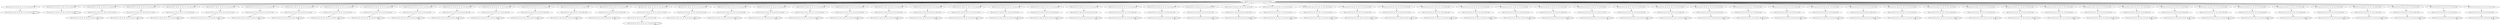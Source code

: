 digraph tree {
    "[14, 8, 12, 15, 11, 5, 0, 0, 0, 0, 0, 0, 9, 0, 0, 0, 0]";
    "[0, 0, 0, 0, 0, 0, -14, -8, -12, -15, -11, -5, 0, -9, 0, 0, 0]";
    "[0, 0, 0, 0, 0, 0, -14, -8, -12, -15, -11, -5, 0, 0, -9, 0, 0]";
    "[0, 0, 0, 0, 0, 0, -14, -8, -12, -15, -11, -5, 0, 0, -9, 0, 0]";
    "[0, 0, 0, 0, 0, 0, -14, -8, -12, -15, -11, 5, 0, -9, 0, 0, 0]";
    "[0, 0, 0, 0, 0, 0, -14, -8, -12, -15, -11, 0, 0, 0, -4, 0, 0]";
    "[0, 0, 0, 0, 0, 0, -14, -8, -12, -15, -11, 0, 0, 0, -4, 0, 0]";
    "[0, 0, 0, 0, 0, 0, -14, -8, -12, -15, 11, -5, 0, -9, 0, 0, 0]";
    "[0, 0, 0, 0, 0, 0, -14, -8, -12, -15, 0, -5, 0, 0, 2, 0, 0]";
    "[0, 0, 0, 0, 0, 0, -14, -8, -12, -15, 0, -5, 0, 0, 0, -2, 0]";
    "[0, 0, 0, 0, 0, 0, -14, -8, -12, -15, 0, -5, 0, 0, 0, -2, 0]";
    "[0, 0, 0, 0, 0, 0, -14, -8, -12, -15, 11, 5, 0, -9, 0, 0, 0]";
    "[0, 0, 0, 0, 0, 0, -14, -8, -12, -15, 0, 0, 0, 0, 7, 0, 0]";
    "[0, 0, 0, 0, 0, 0, -14, -8, -12, -15, 0, 0, 0, 0, 0, -7, 0]";
    "[0, 0, 0, 0, 0, 0, -14, -8, -12, -15, 0, 0, 0, 0, 0, -7, 0]";
    "[0, 0, 0, 0, 0, 0, -14, -8, -12, 15, -11, -5, 0, -9, 0, 0, 0]";
    "[0, 0, 0, 0, 0, 0, -14, -8, -12, 0, -11, -5, 0, 0, 6, 0, 0]";
    "[0, 0, 0, 0, 0, 0, -14, -8, -12, 0, -11, -5, 0, 0, 0, -6, 0]";
    "[0, 0, 0, 0, 0, 0, -14, -8, -12, 0, -11, -5, 0, 0, 0, -6, 0]";
    "[0, 0, 0, 0, 0, 0, -14, -8, -12, 15, -11, 5, 0, -9, 0, 0, 0]";
    "[0, 0, 0, 0, 0, 0, -14, -8, -12, 0, -11, 0, 0, 0, 11, 0, 0]";
    "[0, 0, 0, 0, 0, 0, -14, -8, -12, 0, -11, 0, 0, 0, 0, -11, 0]";
    "[0, 0, 0, 0, 0, 0, -14, -8, -12, 0, -11, 0, 0, 0, 0, -11, 0]";
    "[0, 0, 0, 0, 0, 0, -14, -8, -12, 15, 11, -5, 0, -9, 0, 0, 0]";
    "[0, 0, 0, 0, 0, 0, -14, -8, -12, 0, 0, -5, 0, 0, 17, 0, 0]";
    "[0, 0, 0, 0, 0, 0, -14, -8, -12, 0, 0, -5, 0, 0, 0, -17, 0]";
    "[0, 0, 0, 0, 0, 0, -14, -8, -12, 0, 0, -5, 0, 0, 0, -17, 0]";
    "[0, 0, 0, 0, 0, 0, -14, -8, -12, 15, 11, 5, 0, -9, 0, 0, 0]";
    "[0, 0, 0, 0, 0, 0, -14, -8, -12, 0, 0, 0, 0, 0, 22, 0, 0]";
    "[0, 0, 0, 0, 0, 0, -14, -8, -12, 0, 0, 0, 0, 0, 0, -22, 0]";
    "[0, 0, 0, 0, 0, 0, -14, -8, -12, 0, 0, 0, 0, 0, 0, -22, 0]";
    "[0, 0, 0, 0, 0, 0, -14, -8, 12, -15, -11, -5, 0, -9, 0, 0, 0]";
    "[0, 0, 0, 0, 0, 0, -14, -8, 0, -15, -11, -5, 0, 0, 3, 0, 0]";
    "[0, 0, 0, 0, 0, 0, -14, -8, 0, -15, -11, -5, 0, 0, 0, -3, 0]";
    "[0, 0, 0, 0, 0, 0, -14, -8, 0, -15, -11, -5, 0, 0, 0, -3, 0]";
    "[0, 0, 0, 0, 0, 0, -14, -8, 12, -15, -11, 5, 0, -9, 0, 0, 0]";
    "[0, 0, 0, 0, 0, 0, -14, -8, 0, -15, -11, 0, 0, 0, 8, 0, 0]";
    "[0, 0, 0, 0, 0, 0, -14, -8, 0, -15, -11, 0, 0, 0, 0, -8, 0]";
    "[0, 0, 0, 0, 0, 0, -14, -8, 0, -15, -11, 0, 0, 0, 0, -8, 0]";
    "[0, 0, 0, 0, 0, 0, -14, -8, 12, -15, 11, -5, 0, -9, 0, 0, 0]";
    "[0, 0, 0, 0, 0, 0, -14, -8, 0, -15, 0, -5, 0, 0, 14, 0, 0]";
    "[0, 0, 0, 0, 0, 0, -14, -8, 0, -15, 0, -5, 0, 0, 0, -14, 0]";
    "[0, 0, 0, 0, 0, 0, -14, -8, 0, -15, 0, -5, 0, 0, 0, -14, 0]";
    "[0, 0, 0, 0, 0, 0, -14, -8, 12, -15, 11, 5, 0, -9, 0, 0, 0]";
    "[0, 0, 0, 0, 0, 0, -14, -8, 0, -15, 0, 0, 0, 0, 19, 0, 0]";
    "[0, 0, 0, 0, 0, 0, -14, -8, 0, -15, 0, 0, 0, 0, 0, -19, 0]";
    "[0, 0, 0, 0, 0, 0, -14, -8, 0, -15, 0, 0, 0, 0, 0, -19, 0]";
    "[0, 0, 0, 0, 0, 0, -14, -8, 12, 15, -11, -5, 0, -9, 0, 0, 0]";
    "[0, 0, 0, 0, 0, 0, -14, -8, 0, 0, -11, -5, 0, 0, 18, 0, 0]";
    "[0, 0, 0, 0, 0, 0, -14, -8, 0, 0, -11, -5, 0, 0, 0, -18, 0]";
    "[0, 0, 0, 0, 0, 0, -14, -8, 0, 0, -11, -5, 0, 0, 0, -18, 0]";
    "[0, 0, 0, 0, 0, 0, -14, -8, 12, 15, -11, 5, 0, -9, 0, 0, 0]";
    "[0, 0, 0, 0, 0, 0, -14, -8, 0, 0, -11, 0, 0, 0, 23, 0, 0]";
    "[0, 0, 0, 0, 0, 0, -14, -8, 0, 0, -11, 0, 0, 0, 0, -23, 0]";
    "[0, 0, 0, 0, 0, 0, -14, -8, 0, 0, -11, 0, 0, 0, 0, -23, 0]";
    "[0, 0, 0, 0, 0, 0, -14, -8, 12, 15, 11, -5, 0, -9, 0, 0, 0]";
    "[0, 0, 0, 0, 0, 0, -14, -8, 0, 0, 0, -5, 0, 0, 29, 0, 0]";
    "[0, 0, 0, 0, 0, 0, -14, -8, 0, 0, 0, -5, 0, 0, 0, -29, 0]";
    "[0, 0, 0, 0, 0, 0, -14, -8, 0, 0, 0, -5, 0, 0, 0, -29, 0]";
    "[0, 0, 0, 0, 0, 0, -14, -8, 12, 15, 11, 5, 0, -9, 0, 0, 0]";
    "[0, 0, 0, 0, 0, 0, -14, -8, 0, 0, 0, 0, 0, 0, 34, 0, 0]";
    "[0, 0, 0, 0, 0, 0, -14, -8, 0, 0, 0, 0, 0, 0, 0, -34, 0]";
    "[0, 0, 0, 0, 0, 0, -14, -8, 0, 0, 0, 0, 0, 0, 0, -34, 0]";
    "[0, 0, 0, 0, 0, 0, -14, 8, -12, -15, -11, -5, 0, -9, 0, 0, 0]";
    "[0, 0, 0, 0, 0, 0, -14, 0, -12, -15, -11, -5, 0, 0, -1, 0, 0]";
    "[0, 0, 0, 0, 0, 0, -14, 0, -12, -15, -11, -5, 0, 0, 0, 1, 0]";
    "[0, 0, 0, 0, 0, 0, -14, 0, -12, -15, -11, -5, 0, 0, 0, 0, 1]";
    "[0, 0, 0, 0, 0, 0, -14, 0, -12, -15, -11, -5, 0, 0, 0, 0, 1]";
    "[0, 0, 0, 0, 0, 0, -14, 8, -12, -15, -11, 5, 0, -9, 0, 0, 0]";
    "[0, 0, 0, 0, 0, 0, -14, 0, -12, -15, -11, 0, 0, 0, 4, 0, 0]";
    "[0, 0, 0, 0, 0, 0, -14, 0, -12, -15, -11, 0, 0, 0, 0, -4, 0]";
    "[0, 0, 0, 0, 0, 0, -14, 0, -12, -15, -11, 0, 0, 0, 0, -4, 0]";
    "[0, 0, 0, 0, 0, 0, -14, 8, -12, -15, 11, -5, 0, -9, 0, 0, 0]";
    "[0, 0, 0, 0, 0, 0, -14, 0, -12, -15, 0, -5, 0, 0, 10, 0, 0]";
    "[0, 0, 0, 0, 0, 0, -14, 0, -12, -15, 0, -5, 0, 0, 0, -10, 0]";
    "[0, 0, 0, 0, 0, 0, -14, 0, -12, -15, 0, -5, 0, 0, 0, -10, 0]";
    "[0, 0, 0, 0, 0, 0, -14, 8, -12, -15, 11, 5, 0, -9, 0, 0, 0]";
    "[0, 0, 0, 0, 0, 0, -14, 0, -12, -15, 0, 0, 0, 0, 15, 0, 0]";
    "[0, 0, 0, 0, 0, 0, -14, 0, -12, -15, 0, 0, 0, 0, 0, -15, 0]";
    "[0, 0, 0, 0, 0, 0, -14, 0, -12, -15, 0, 0, 0, 0, 0, -15, 0]";
    "[0, 0, 0, 0, 0, 0, -14, 8, -12, 15, -11, -5, 0, -9, 0, 0, 0]";
    "[0, 0, 0, 0, 0, 0, -14, 0, -12, 0, -11, -5, 0, 0, 14, 0, 0]";
    "[0, 0, 0, 0, 0, 0, -14, 0, -12, 0, -11, -5, 0, 0, 0, -14, 0]";
    "[0, 0, 0, 0, 0, 0, -14, 0, -12, 0, -11, -5, 0, 0, 0, -14, 0]";
    "[0, 0, 0, 0, 0, 0, -14, 8, -12, 15, -11, 5, 0, -9, 0, 0, 0]";
    "[0, 0, 0, 0, 0, 0, -14, 0, -12, 0, -11, 0, 0, 0, 19, 0, 0]";
    "[0, 0, 0, 0, 0, 0, -14, 0, -12, 0, -11, 0, 0, 0, 0, -19, 0]";
    "[0, 0, 0, 0, 0, 0, -14, 0, -12, 0, -11, 0, 0, 0, 0, -19, 0]";
    "[0, 0, 0, 0, 0, 0, -14, 8, -12, 15, 11, -5, 0, -9, 0, 0, 0]";
    "[0, 0, 0, 0, 0, 0, -14, 0, -12, 0, 0, -5, 0, 0, 25, 0, 0]";
    "[0, 0, 0, 0, 0, 0, -14, 0, -12, 0, 0, -5, 0, 0, 0, -25, 0]";
    "[0, 0, 0, 0, 0, 0, -14, 0, -12, 0, 0, -5, 0, 0, 0, -25, 0]";
    "[0, 0, 0, 0, 0, 0, -14, 8, -12, 15, 11, 5, 0, -9, 0, 0, 0]";
    "[0, 0, 0, 0, 0, 0, -14, 0, -12, 0, 0, 0, 0, 0, 30, 0, 0]";
    "[0, 0, 0, 0, 0, 0, -14, 0, -12, 0, 0, 0, 0, 0, 0, -30, 0]";
    "[0, 0, 0, 0, 0, 0, -14, 0, -12, 0, 0, 0, 0, 0, 0, -30, 0]";
    "[0, 0, 0, 0, 0, 0, -14, 8, 12, -15, -11, -5, 0, -9, 0, 0, 0]";
    "[0, 0, 0, 0, 0, 0, -14, 0, 0, -15, -11, -5, 0, 0, 11, 0, 0]";
    "[0, 0, 0, 0, 0, 0, -14, 0, 0, -15, -11, -5, 0, 0, 0, -11, 0]";
    "[0, 0, 0, 0, 0, 0, -14, 0, 0, -15, -11, -5, 0, 0, 0, -11, 0]";
    "[0, 0, 0, 0, 0, 0, -14, 8, 12, -15, -11, 5, 0, -9, 0, 0, 0]";
    "[0, 0, 0, 0, 0, 0, -14, 0, 0, -15, -11, 0, 0, 0, 16, 0, 0]";
    "[0, 0, 0, 0, 0, 0, -14, 0, 0, -15, -11, 0, 0, 0, 0, -16, 0]";
    "[0, 0, 0, 0, 0, 0, -14, 0, 0, -15, -11, 0, 0, 0, 0, -16, 0]";
    "[0, 0, 0, 0, 0, 0, -14, 8, 12, -15, 11, -5, 0, -9, 0, 0, 0]";
    "[0, 0, 0, 0, 0, 0, -14, 0, 0, -15, 0, -5, 0, 0, 22, 0, 0]";
    "[0, 0, 0, 0, 0, 0, -14, 0, 0, -15, 0, -5, 0, 0, 0, -22, 0]";
    "[0, 0, 0, 0, 0, 0, -14, 0, 0, -15, 0, -5, 0, 0, 0, -22, 0]";
    "[0, 0, 0, 0, 0, 0, -14, 8, 12, -15, 11, 5, 0, -9, 0, 0, 0]";
    "[0, 0, 0, 0, 0, 0, -14, 0, 0, -15, 0, 0, 0, 0, 27, 0, 0]";
    "[0, 0, 0, 0, 0, 0, -14, 0, 0, -15, 0, 0, 0, 0, 0, -27, 0]";
    "[0, 0, 0, 0, 0, 0, -14, 0, 0, -15, 0, 0, 0, 0, 0, -27, 0]";
    "[0, 0, 0, 0, 0, 0, -14, 8, 12, 15, -11, -5, 0, -9, 0, 0, 0]";
    "[0, 0, 0, 0, 0, 0, -14, 0, 0, 0, -11, -5, 0, 0, 26, 0, 0]";
    "[0, 0, 0, 0, 0, 0, -14, 0, 0, 0, -11, -5, 0, 0, 0, -26, 0]";
    "[0, 0, 0, 0, 0, 0, -14, 0, 0, 0, -11, -5, 0, 0, 0, -26, 0]";
    "[0, 0, 0, 0, 0, 0, -14, 8, 12, 15, -11, 5, 0, -9, 0, 0, 0]";
    "[0, 0, 0, 0, 0, 0, -14, 0, 0, 0, -11, 0, 0, 0, 31, 0, 0]";
    "[0, 0, 0, 0, 0, 0, -14, 0, 0, 0, -11, 0, 0, 0, 0, -31, 0]";
    "[0, 0, 0, 0, 0, 0, -14, 0, 0, 0, -11, 0, 0, 0, 0, -31, 0]";
    "[0, 0, 0, 0, 0, 0, -14, 8, 12, 15, 11, -5, 0, -9, 0, 0, 0]";
    "[0, 0, 0, 0, 0, 0, -14, 0, 0, 0, 0, -5, 0, 0, 37, 0, 0]";
    "[0, 0, 0, 0, 0, 0, -14, 0, 0, 0, 0, -5, 0, 0, 0, -37, 0]";
    "[0, 0, 0, 0, 0, 0, -14, 0, 0, 0, 0, -5, 0, 0, 0, -37, 0]";
    "[0, 0, 0, 0, 0, 0, -14, 8, 12, 15, 11, 5, 0, -9, 0, 0, 0]";
    "[0, 0, 0, 0, 0, 0, -14, 0, 0, 0, 0, 0, 0, 0, 42, 0, 0]";
    "[0, 0, 0, 0, 0, 0, -14, 0, 0, 0, 0, 0, 0, 0, 0, -42, 0]";
    "[0, 0, 0, 0, 0, 0, -14, 0, 0, 0, 0, 0, 0, 0, 0, -42, 0]";
    "[0, 0, 0, 0, 0, 0, 14, -8, -12, -15, -11, -5, 0, -9, 0, 0, 0]";
    "[0, 0, 0, 0, 0, 0, 0, -8, -12, -15, -11, -5, 0, 0, 5, 0, 0]";
    "[0, 0, 0, 0, 0, 0, 0, -8, -12, -15, -11, -5, 0, 0, 0, -5, 0]";
    "[0, 0, 0, 0, 0, 0, 0, -8, -12, -15, -11, -5, 0, 0, 0, -5, 0]";
    "[0, 0, 0, 0, 0, 0, 14, -8, -12, -15, -11, 5, 0, -9, 0, 0, 0]";
    "[0, 0, 0, 0, 0, 0, 0, -8, -12, -15, -11, 0, 0, 0, 10, 0, 0]";
    "[0, 0, 0, 0, 0, 0, 0, -8, -12, -15, -11, 0, 0, 0, 0, -10, 0]";
    "[0, 0, 0, 0, 0, 0, 0, -8, -12, -15, -11, 0, 0, 0, 0, -10, 0]";
    "[0, 0, 0, 0, 0, 0, 14, -8, -12, -15, 11, -5, 0, -9, 0, 0, 0]";
    "[0, 0, 0, 0, 0, 0, 0, -8, -12, -15, 0, -5, 0, 0, 16, 0, 0]";
    "[0, 0, 0, 0, 0, 0, 0, -8, -12, -15, 0, -5, 0, 0, 0, -16, 0]";
    "[0, 0, 0, 0, 0, 0, 0, -8, -12, -15, 0, -5, 0, 0, 0, -16, 0]";
    "[0, 0, 0, 0, 0, 0, 14, -8, -12, -15, 11, 5, 0, -9, 0, 0, 0]";
    "[0, 0, 0, 0, 0, 0, 0, -8, -12, -15, 0, 0, 0, 0, 21, 0, 0]";
    "[0, 0, 0, 0, 0, 0, 0, -8, -12, -15, 0, 0, 0, 0, 0, -21, 0]";
    "[0, 0, 0, 0, 0, 0, 0, -8, -12, -15, 0, 0, 0, 0, 0, -21, 0]";
    "[0, 0, 0, 0, 0, 0, 14, -8, -12, 15, -11, -5, 0, -9, 0, 0, 0]";
    "[0, 0, 0, 0, 0, 0, 0, -8, -12, 0, -11, -5, 0, 0, 20, 0, 0]";
    "[0, 0, 0, 0, 0, 0, 0, -8, -12, 0, -11, -5, 0, 0, 0, -20, 0]";
    "[0, 0, 0, 0, 0, 0, 0, -8, -12, 0, -11, -5, 0, 0, 0, -20, 0]";
    "[0, 0, 0, 0, 0, 0, 14, -8, -12, 15, -11, 5, 0, -9, 0, 0, 0]";
    "[0, 0, 0, 0, 0, 0, 0, -8, -12, 0, -11, 0, 0, 0, 25, 0, 0]";
    "[0, 0, 0, 0, 0, 0, 0, -8, -12, 0, -11, 0, 0, 0, 0, -25, 0]";
    "[0, 0, 0, 0, 0, 0, 0, -8, -12, 0, -11, 0, 0, 0, 0, -25, 0]";
    "[0, 0, 0, 0, 0, 0, 14, -8, -12, 15, 11, -5, 0, -9, 0, 0, 0]";
    "[0, 0, 0, 0, 0, 0, 0, -8, -12, 0, 0, -5, 0, 0, 31, 0, 0]";
    "[0, 0, 0, 0, 0, 0, 0, -8, -12, 0, 0, -5, 0, 0, 0, -31, 0]";
    "[0, 0, 0, 0, 0, 0, 0, -8, -12, 0, 0, -5, 0, 0, 0, -31, 0]";
    "[0, 0, 0, 0, 0, 0, 14, -8, -12, 15, 11, 5, 0, -9, 0, 0, 0]";
    "[0, 0, 0, 0, 0, 0, 0, -8, -12, 0, 0, 0, 0, 0, 36, 0, 0]";
    "[0, 0, 0, 0, 0, 0, 0, -8, -12, 0, 0, 0, 0, 0, 0, -36, 0]";
    "[0, 0, 0, 0, 0, 0, 0, -8, -12, 0, 0, 0, 0, 0, 0, -36, 0]";
    "[0, 0, 0, 0, 0, 0, 14, -8, 12, -15, -11, -5, 0, -9, 0, 0, 0]";
    "[0, 0, 0, 0, 0, 0, 0, -8, 0, -15, -11, -5, 0, 0, 17, 0, 0]";
    "[0, 0, 0, 0, 0, 0, 0, -8, 0, -15, -11, -5, 0, 0, 0, -17, 0]";
    "[0, 0, 0, 0, 0, 0, 0, -8, 0, -15, -11, -5, 0, 0, 0, -17, 0]";
    "[0, 0, 0, 0, 0, 0, 14, -8, 12, -15, -11, 5, 0, -9, 0, 0, 0]";
    "[0, 0, 0, 0, 0, 0, 0, -8, 0, -15, -11, 0, 0, 0, 22, 0, 0]";
    "[0, 0, 0, 0, 0, 0, 0, -8, 0, -15, -11, 0, 0, 0, 0, -22, 0]";
    "[0, 0, 0, 0, 0, 0, 0, -8, 0, -15, -11, 0, 0, 0, 0, -22, 0]";
    "[0, 0, 0, 0, 0, 0, 14, -8, 12, -15, 11, -5, 0, -9, 0, 0, 0]";
    "[0, 0, 0, 0, 0, 0, 0, -8, 0, -15, 0, -5, 0, 0, 28, 0, 0]";
    "[0, 0, 0, 0, 0, 0, 0, -8, 0, -15, 0, -5, 0, 0, 0, -28, 0]";
    "[0, 0, 0, 0, 0, 0, 0, -8, 0, -15, 0, -5, 0, 0, 0, -28, 0]";
    "[0, 0, 0, 0, 0, 0, 14, -8, 12, -15, 11, 5, 0, -9, 0, 0, 0]";
    "[0, 0, 0, 0, 0, 0, 0, -8, 0, -15, 0, 0, 0, 0, 33, 0, 0]";
    "[0, 0, 0, 0, 0, 0, 0, -8, 0, -15, 0, 0, 0, 0, 0, -33, 0]";
    "[0, 0, 0, 0, 0, 0, 0, -8, 0, -15, 0, 0, 0, 0, 0, -33, 0]";
    "[0, 0, 0, 0, 0, 0, 14, -8, 12, 15, -11, -5, 0, -9, 0, 0, 0]";
    "[0, 0, 0, 0, 0, 0, 0, -8, 0, 0, -11, -5, 0, 0, 32, 0, 0]";
    "[0, 0, 0, 0, 0, 0, 0, -8, 0, 0, -11, -5, 0, 0, 0, -32, 0]";
    "[0, 0, 0, 0, 0, 0, 0, -8, 0, 0, -11, -5, 0, 0, 0, -32, 0]";
    "[0, 0, 0, 0, 0, 0, 14, -8, 12, 15, -11, 5, 0, -9, 0, 0, 0]";
    "[0, 0, 0, 0, 0, 0, 0, -8, 0, 0, -11, 0, 0, 0, 37, 0, 0]";
    "[0, 0, 0, 0, 0, 0, 0, -8, 0, 0, -11, 0, 0, 0, 0, -37, 0]";
    "[0, 0, 0, 0, 0, 0, 0, -8, 0, 0, -11, 0, 0, 0, 0, -37, 0]";
    "[0, 0, 0, 0, 0, 0, 14, -8, 12, 15, 11, -5, 0, -9, 0, 0, 0]";
    "[0, 0, 0, 0, 0, 0, 0, -8, 0, 0, 0, -5, 0, 0, 43, 0, 0]";
    "[0, 0, 0, 0, 0, 0, 0, -8, 0, 0, 0, -5, 0, 0, 0, -43, 0]";
    "[0, 0, 0, 0, 0, 0, 0, -8, 0, 0, 0, -5, 0, 0, 0, -43, 0]";
    "[0, 0, 0, 0, 0, 0, 14, -8, 12, 15, 11, 5, 0, -9, 0, 0, 0]";
    "[0, 0, 0, 0, 0, 0, 0, -8, 0, 0, 0, 0, 0, 0, 48, 0, 0]";
    "[0, 0, 0, 0, 0, 0, 0, -8, 0, 0, 0, 0, 0, 0, 0, -48, 0]";
    "[0, 0, 0, 0, 0, 0, 0, -8, 0, 0, 0, 0, 0, 0, 0, -48, 0]";
    "[0, 0, 0, 0, 0, 0, 14, 8, -12, -15, -11, -5, 0, -9, 0, 0, 0]";
    "[0, 0, 0, 0, 0, 0, 0, 0, -12, -15, -11, -5, 0, 0, 13, 0, 0]";
    "[0, 0, 0, 0, 0, 0, 0, 0, -12, -15, -11, -5, 0, 0, 0, -13, 0]";
    "[0, 0, 0, 0, 0, 0, 0, 0, -12, -15, -11, -5, 0, 0, 0, -13, 0]";
    "[0, 0, 0, 0, 0, 0, 14, 8, -12, -15, -11, 5, 0, -9, 0, 0, 0]";
    "[0, 0, 0, 0, 0, 0, 0, 0, -12, -15, -11, 0, 0, 0, 18, 0, 0]";
    "[0, 0, 0, 0, 0, 0, 0, 0, -12, -15, -11, 0, 0, 0, 0, -18, 0]";
    "[0, 0, 0, 0, 0, 0, 0, 0, -12, -15, -11, 0, 0, 0, 0, -18, 0]";
    "[0, 0, 0, 0, 0, 0, 14, 8, -12, -15, 11, -5, 0, -9, 0, 0, 0]";
    "[0, 0, 0, 0, 0, 0, 0, 0, -12, -15, 0, -5, 0, 0, 24, 0, 0]";
    "[0, 0, 0, 0, 0, 0, 0, 0, -12, -15, 0, -5, 0, 0, 0, -24, 0]";
    "[0, 0, 0, 0, 0, 0, 0, 0, -12, -15, 0, -5, 0, 0, 0, -24, 0]";
    "[0, 0, 0, 0, 0, 0, 14, 8, -12, -15, 11, 5, 0, -9, 0, 0, 0]";
    "[0, 0, 0, 0, 0, 0, 0, 0, -12, -15, 0, 0, 0, 0, 29, 0, 0]";
    "[0, 0, 0, 0, 0, 0, 0, 0, -12, -15, 0, 0, 0, 0, 0, -29, 0]";
    "[0, 0, 0, 0, 0, 0, 0, 0, -12, -15, 0, 0, 0, 0, 0, -29, 0]";
    "[0, 0, 0, 0, 0, 0, 14, 8, -12, 15, -11, -5, 0, -9, 0, 0, 0]";
    "[0, 0, 0, 0, 0, 0, 0, 0, -12, 0, -11, -5, 0, 0, 28, 0, 0]";
    "[0, 0, 0, 0, 0, 0, 0, 0, -12, 0, -11, -5, 0, 0, 0, -28, 0]";
    "[0, 0, 0, 0, 0, 0, 0, 0, -12, 0, -11, -5, 0, 0, 0, -28, 0]";
    "[0, 0, 0, 0, 0, 0, 14, 8, -12, 15, -11, 5, 0, -9, 0, 0, 0]";
    "[0, 0, 0, 0, 0, 0, 0, 0, -12, 0, -11, 0, 0, 0, 33, 0, 0]";
    "[0, 0, 0, 0, 0, 0, 0, 0, -12, 0, -11, 0, 0, 0, 0, -33, 0]";
    "[0, 0, 0, 0, 0, 0, 0, 0, -12, 0, -11, 0, 0, 0, 0, -33, 0]";
    "[0, 0, 0, 0, 0, 0, 14, 8, -12, 15, 11, -5, 0, -9, 0, 0, 0]";
    "[0, 0, 0, 0, 0, 0, 0, 0, -12, 0, 0, -5, 0, 0, 39, 0, 0]";
    "[0, 0, 0, 0, 0, 0, 0, 0, -12, 0, 0, -5, 0, 0, 0, -39, 0]";
    "[0, 0, 0, 0, 0, 0, 0, 0, -12, 0, 0, -5, 0, 0, 0, -39, 0]";
    "[0, 0, 0, 0, 0, 0, 14, 8, -12, 15, 11, 5, 0, -9, 0, 0, 0]";
    "[0, 0, 0, 0, 0, 0, 0, 0, -12, 0, 0, 0, 0, 0, 44, 0, 0]";
    "[0, 0, 0, 0, 0, 0, 0, 0, -12, 0, 0, 0, 0, 0, 0, -44, 0]";
    "[0, 0, 0, 0, 0, 0, 0, 0, -12, 0, 0, 0, 0, 0, 0, -44, 0]";
    "[0, 0, 0, 0, 0, 0, 14, 8, 12, -15, -11, -5, 0, -9, 0, 0, 0]";
    "[0, 0, 0, 0, 0, 0, 0, 0, 0, -15, -11, -5, 0, 0, 25, 0, 0]";
    "[0, 0, 0, 0, 0, 0, 0, 0, 0, -15, -11, -5, 0, 0, 0, -25, 0]";
    "[0, 0, 0, 0, 0, 0, 0, 0, 0, -15, -11, -5, 0, 0, 0, -25, 0]";
    "[0, 0, 0, 0, 0, 0, 14, 8, 12, -15, -11, 5, 0, -9, 0, 0, 0]";
    "[0, 0, 0, 0, 0, 0, 0, 0, 0, -15, -11, 0, 0, 0, 30, 0, 0]";
    "[0, 0, 0, 0, 0, 0, 0, 0, 0, -15, -11, 0, 0, 0, 0, -30, 0]";
    "[0, 0, 0, 0, 0, 0, 0, 0, 0, -15, -11, 0, 0, 0, 0, -30, 0]";
    "[0, 0, 0, 0, 0, 0, 14, 8, 12, -15, 11, -5, 0, -9, 0, 0, 0]";
    "[0, 0, 0, 0, 0, 0, 0, 0, 0, -15, 0, -5, 0, 0, 36, 0, 0]";
    "[0, 0, 0, 0, 0, 0, 0, 0, 0, -15, 0, -5, 0, 0, 0, -36, 0]";
    "[0, 0, 0, 0, 0, 0, 0, 0, 0, -15, 0, -5, 0, 0, 0, -36, 0]";
    "[0, 0, 0, 0, 0, 0, 14, 8, 12, -15, 11, 5, 0, -9, 0, 0, 0]";
    "[0, 0, 0, 0, 0, 0, 0, 0, 0, -15, 0, 0, 0, 0, 41, 0, 0]";
    "[0, 0, 0, 0, 0, 0, 0, 0, 0, -15, 0, 0, 0, 0, 0, -41, 0]";
    "[0, 0, 0, 0, 0, 0, 0, 0, 0, -15, 0, 0, 0, 0, 0, -41, 0]";
    "[0, 0, 0, 0, 0, 0, 14, 8, 12, 15, -11, -5, 0, -9, 0, 0, 0]";
    "[0, 0, 0, 0, 0, 0, 0, 0, 0, 0, -11, -5, 0, 0, 40, 0, 0]";
    "[0, 0, 0, 0, 0, 0, 0, 0, 0, 0, -11, -5, 0, 0, 0, -40, 0]";
    "[0, 0, 0, 0, 0, 0, 0, 0, 0, 0, -11, -5, 0, 0, 0, -40, 0]";
    "[0, 0, 0, 0, 0, 0, 14, 8, 12, 15, -11, 5, 0, -9, 0, 0, 0]";
    "[0, 0, 0, 0, 0, 0, 0, 0, 0, 0, -11, 0, 0, 0, 45, 0, 0]";
    "[0, 0, 0, 0, 0, 0, 0, 0, 0, 0, -11, 0, 0, 0, 0, -45, 0]";
    "[0, 0, 0, 0, 0, 0, 0, 0, 0, 0, -11, 0, 0, 0, 0, -45, 0]";
    "[0, 0, 0, 0, 0, 0, 14, 8, 12, 15, 11, -5, 0, -9, 0, 0, 0]";
    "[0, 0, 0, 0, 0, 0, 0, 0, 0, 0, 0, -5, 0, 0, 51, 0, 0]";
    "[0, 0, 0, 0, 0, 0, 0, 0, 0, 0, 0, -5, 0, 0, 0, -51, 0]";
    "[0, 0, 0, 0, 0, 0, 0, 0, 0, 0, 0, -5, 0, 0, 0, -51, 0]";
    "[0, 0, 0, 0, 0, 0, 14, 8, 12, 15, 11, 5, 0, -9, 0, 0, 0]";
    "[0, 0, 0, 0, 0, 0, 0, 0, 0, 0, 0, 0, 0, 0, 56, 0, 0]";
    "[0, 0, 0, 0, 0, 0, 0, 0, 0, 0, 0, 0, 0, 0, 0, -56, 0]";
    "[0, 0, 0, 0, 0, 0, 0, 0, 0, 0, 0, 0, 0, 0, 0, -56, 0]";
    "[14, 8, 12, 15, 11, 5, 0, 0, 0, 0, 0, 0, 9, 0, 0, 0, 0]" -> "[0, 0, 0, 0, 0, 0, -14, -8, -12, -15, -11, -5, 0, -9, 0, 0, 0]";
    "[14, 8, 12, 15, 11, 5, 0, 0, 0, 0, 0, 0, 9, 0, 0, 0, 0]" -> "[0, 0, 0, 0, 0, 0, -14, -8, -12, -15, -11, 5, 0, -9, 0, 0, 0]";
    "[14, 8, 12, 15, 11, 5, 0, 0, 0, 0, 0, 0, 9, 0, 0, 0, 0]" -> "[0, 0, 0, 0, 0, 0, -14, -8, -12, -15, 11, -5, 0, -9, 0, 0, 0]";
    "[14, 8, 12, 15, 11, 5, 0, 0, 0, 0, 0, 0, 9, 0, 0, 0, 0]" -> "[0, 0, 0, 0, 0, 0, -14, -8, -12, -15, 11, 5, 0, -9, 0, 0, 0]";
    "[14, 8, 12, 15, 11, 5, 0, 0, 0, 0, 0, 0, 9, 0, 0, 0, 0]" -> "[0, 0, 0, 0, 0, 0, -14, -8, -12, 15, -11, -5, 0, -9, 0, 0, 0]";
    "[14, 8, 12, 15, 11, 5, 0, 0, 0, 0, 0, 0, 9, 0, 0, 0, 0]" -> "[0, 0, 0, 0, 0, 0, -14, -8, -12, 15, -11, 5, 0, -9, 0, 0, 0]";
    "[14, 8, 12, 15, 11, 5, 0, 0, 0, 0, 0, 0, 9, 0, 0, 0, 0]" -> "[0, 0, 0, 0, 0, 0, -14, -8, -12, 15, 11, -5, 0, -9, 0, 0, 0]";
    "[14, 8, 12, 15, 11, 5, 0, 0, 0, 0, 0, 0, 9, 0, 0, 0, 0]" -> "[0, 0, 0, 0, 0, 0, -14, -8, -12, 15, 11, 5, 0, -9, 0, 0, 0]";
    "[14, 8, 12, 15, 11, 5, 0, 0, 0, 0, 0, 0, 9, 0, 0, 0, 0]" -> "[0, 0, 0, 0, 0, 0, -14, -8, 12, -15, -11, -5, 0, -9, 0, 0, 0]";
    "[14, 8, 12, 15, 11, 5, 0, 0, 0, 0, 0, 0, 9, 0, 0, 0, 0]" -> "[0, 0, 0, 0, 0, 0, -14, -8, 12, -15, -11, 5, 0, -9, 0, 0, 0]";
    "[14, 8, 12, 15, 11, 5, 0, 0, 0, 0, 0, 0, 9, 0, 0, 0, 0]" -> "[0, 0, 0, 0, 0, 0, -14, -8, 12, -15, 11, -5, 0, -9, 0, 0, 0]";
    "[14, 8, 12, 15, 11, 5, 0, 0, 0, 0, 0, 0, 9, 0, 0, 0, 0]" -> "[0, 0, 0, 0, 0, 0, -14, -8, 12, -15, 11, 5, 0, -9, 0, 0, 0]";
    "[14, 8, 12, 15, 11, 5, 0, 0, 0, 0, 0, 0, 9, 0, 0, 0, 0]" -> "[0, 0, 0, 0, 0, 0, -14, -8, 12, 15, -11, -5, 0, -9, 0, 0, 0]";
    "[14, 8, 12, 15, 11, 5, 0, 0, 0, 0, 0, 0, 9, 0, 0, 0, 0]" -> "[0, 0, 0, 0, 0, 0, -14, -8, 12, 15, -11, 5, 0, -9, 0, 0, 0]";
    "[14, 8, 12, 15, 11, 5, 0, 0, 0, 0, 0, 0, 9, 0, 0, 0, 0]" -> "[0, 0, 0, 0, 0, 0, -14, -8, 12, 15, 11, -5, 0, -9, 0, 0, 0]";
    "[14, 8, 12, 15, 11, 5, 0, 0, 0, 0, 0, 0, 9, 0, 0, 0, 0]" -> "[0, 0, 0, 0, 0, 0, -14, -8, 12, 15, 11, 5, 0, -9, 0, 0, 0]";
    "[14, 8, 12, 15, 11, 5, 0, 0, 0, 0, 0, 0, 9, 0, 0, 0, 0]" -> "[0, 0, 0, 0, 0, 0, -14, 8, -12, -15, -11, -5, 0, -9, 0, 0, 0]";
    "[14, 8, 12, 15, 11, 5, 0, 0, 0, 0, 0, 0, 9, 0, 0, 0, 0]" -> "[0, 0, 0, 0, 0, 0, -14, 8, -12, -15, -11, 5, 0, -9, 0, 0, 0]";
    "[14, 8, 12, 15, 11, 5, 0, 0, 0, 0, 0, 0, 9, 0, 0, 0, 0]" -> "[0, 0, 0, 0, 0, 0, -14, 8, -12, -15, 11, -5, 0, -9, 0, 0, 0]";
    "[14, 8, 12, 15, 11, 5, 0, 0, 0, 0, 0, 0, 9, 0, 0, 0, 0]" -> "[0, 0, 0, 0, 0, 0, -14, 8, -12, -15, 11, 5, 0, -9, 0, 0, 0]";
    "[14, 8, 12, 15, 11, 5, 0, 0, 0, 0, 0, 0, 9, 0, 0, 0, 0]" -> "[0, 0, 0, 0, 0, 0, -14, 8, -12, 15, -11, -5, 0, -9, 0, 0, 0]";
    "[14, 8, 12, 15, 11, 5, 0, 0, 0, 0, 0, 0, 9, 0, 0, 0, 0]" -> "[0, 0, 0, 0, 0, 0, -14, 8, -12, 15, -11, 5, 0, -9, 0, 0, 0]";
    "[14, 8, 12, 15, 11, 5, 0, 0, 0, 0, 0, 0, 9, 0, 0, 0, 0]" -> "[0, 0, 0, 0, 0, 0, -14, 8, -12, 15, 11, -5, 0, -9, 0, 0, 0]";
    "[14, 8, 12, 15, 11, 5, 0, 0, 0, 0, 0, 0, 9, 0, 0, 0, 0]" -> "[0, 0, 0, 0, 0, 0, -14, 8, -12, 15, 11, 5, 0, -9, 0, 0, 0]";
    "[14, 8, 12, 15, 11, 5, 0, 0, 0, 0, 0, 0, 9, 0, 0, 0, 0]" -> "[0, 0, 0, 0, 0, 0, -14, 8, 12, -15, -11, -5, 0, -9, 0, 0, 0]";
    "[14, 8, 12, 15, 11, 5, 0, 0, 0, 0, 0, 0, 9, 0, 0, 0, 0]" -> "[0, 0, 0, 0, 0, 0, -14, 8, 12, -15, -11, 5, 0, -9, 0, 0, 0]";
    "[14, 8, 12, 15, 11, 5, 0, 0, 0, 0, 0, 0, 9, 0, 0, 0, 0]" -> "[0, 0, 0, 0, 0, 0, -14, 8, 12, -15, 11, -5, 0, -9, 0, 0, 0]";
    "[14, 8, 12, 15, 11, 5, 0, 0, 0, 0, 0, 0, 9, 0, 0, 0, 0]" -> "[0, 0, 0, 0, 0, 0, -14, 8, 12, -15, 11, 5, 0, -9, 0, 0, 0]";
    "[14, 8, 12, 15, 11, 5, 0, 0, 0, 0, 0, 0, 9, 0, 0, 0, 0]" -> "[0, 0, 0, 0, 0, 0, -14, 8, 12, 15, -11, -5, 0, -9, 0, 0, 0]";
    "[14, 8, 12, 15, 11, 5, 0, 0, 0, 0, 0, 0, 9, 0, 0, 0, 0]" -> "[0, 0, 0, 0, 0, 0, -14, 8, 12, 15, -11, 5, 0, -9, 0, 0, 0]";
    "[14, 8, 12, 15, 11, 5, 0, 0, 0, 0, 0, 0, 9, 0, 0, 0, 0]" -> "[0, 0, 0, 0, 0, 0, -14, 8, 12, 15, 11, -5, 0, -9, 0, 0, 0]";
    "[14, 8, 12, 15, 11, 5, 0, 0, 0, 0, 0, 0, 9, 0, 0, 0, 0]" -> "[0, 0, 0, 0, 0, 0, -14, 8, 12, 15, 11, 5, 0, -9, 0, 0, 0]";
    "[14, 8, 12, 15, 11, 5, 0, 0, 0, 0, 0, 0, 9, 0, 0, 0, 0]" -> "[0, 0, 0, 0, 0, 0, 14, -8, -12, -15, -11, -5, 0, -9, 0, 0, 0]";
    "[14, 8, 12, 15, 11, 5, 0, 0, 0, 0, 0, 0, 9, 0, 0, 0, 0]" -> "[0, 0, 0, 0, 0, 0, 14, -8, -12, -15, -11, 5, 0, -9, 0, 0, 0]";
    "[14, 8, 12, 15, 11, 5, 0, 0, 0, 0, 0, 0, 9, 0, 0, 0, 0]" -> "[0, 0, 0, 0, 0, 0, 14, -8, -12, -15, 11, -5, 0, -9, 0, 0, 0]";
    "[14, 8, 12, 15, 11, 5, 0, 0, 0, 0, 0, 0, 9, 0, 0, 0, 0]" -> "[0, 0, 0, 0, 0, 0, 14, -8, -12, -15, 11, 5, 0, -9, 0, 0, 0]";
    "[14, 8, 12, 15, 11, 5, 0, 0, 0, 0, 0, 0, 9, 0, 0, 0, 0]" -> "[0, 0, 0, 0, 0, 0, 14, -8, -12, 15, -11, -5, 0, -9, 0, 0, 0]";
    "[14, 8, 12, 15, 11, 5, 0, 0, 0, 0, 0, 0, 9, 0, 0, 0, 0]" -> "[0, 0, 0, 0, 0, 0, 14, -8, -12, 15, -11, 5, 0, -9, 0, 0, 0]";
    "[14, 8, 12, 15, 11, 5, 0, 0, 0, 0, 0, 0, 9, 0, 0, 0, 0]" -> "[0, 0, 0, 0, 0, 0, 14, -8, -12, 15, 11, -5, 0, -9, 0, 0, 0]";
    "[14, 8, 12, 15, 11, 5, 0, 0, 0, 0, 0, 0, 9, 0, 0, 0, 0]" -> "[0, 0, 0, 0, 0, 0, 14, -8, -12, 15, 11, 5, 0, -9, 0, 0, 0]";
    "[14, 8, 12, 15, 11, 5, 0, 0, 0, 0, 0, 0, 9, 0, 0, 0, 0]" -> "[0, 0, 0, 0, 0, 0, 14, -8, 12, -15, -11, -5, 0, -9, 0, 0, 0]";
    "[14, 8, 12, 15, 11, 5, 0, 0, 0, 0, 0, 0, 9, 0, 0, 0, 0]" -> "[0, 0, 0, 0, 0, 0, 14, -8, 12, -15, -11, 5, 0, -9, 0, 0, 0]";
    "[14, 8, 12, 15, 11, 5, 0, 0, 0, 0, 0, 0, 9, 0, 0, 0, 0]" -> "[0, 0, 0, 0, 0, 0, 14, -8, 12, -15, 11, -5, 0, -9, 0, 0, 0]";
    "[14, 8, 12, 15, 11, 5, 0, 0, 0, 0, 0, 0, 9, 0, 0, 0, 0]" -> "[0, 0, 0, 0, 0, 0, 14, -8, 12, -15, 11, 5, 0, -9, 0, 0, 0]";
    "[14, 8, 12, 15, 11, 5, 0, 0, 0, 0, 0, 0, 9, 0, 0, 0, 0]" -> "[0, 0, 0, 0, 0, 0, 14, -8, 12, 15, -11, -5, 0, -9, 0, 0, 0]";
    "[14, 8, 12, 15, 11, 5, 0, 0, 0, 0, 0, 0, 9, 0, 0, 0, 0]" -> "[0, 0, 0, 0, 0, 0, 14, -8, 12, 15, -11, 5, 0, -9, 0, 0, 0]";
    "[14, 8, 12, 15, 11, 5, 0, 0, 0, 0, 0, 0, 9, 0, 0, 0, 0]" -> "[0, 0, 0, 0, 0, 0, 14, -8, 12, 15, 11, -5, 0, -9, 0, 0, 0]";
    "[14, 8, 12, 15, 11, 5, 0, 0, 0, 0, 0, 0, 9, 0, 0, 0, 0]" -> "[0, 0, 0, 0, 0, 0, 14, -8, 12, 15, 11, 5, 0, -9, 0, 0, 0]";
    "[14, 8, 12, 15, 11, 5, 0, 0, 0, 0, 0, 0, 9, 0, 0, 0, 0]" -> "[0, 0, 0, 0, 0, 0, 14, 8, -12, -15, -11, -5, 0, -9, 0, 0, 0]";
    "[14, 8, 12, 15, 11, 5, 0, 0, 0, 0, 0, 0, 9, 0, 0, 0, 0]" -> "[0, 0, 0, 0, 0, 0, 14, 8, -12, -15, -11, 5, 0, -9, 0, 0, 0]";
    "[14, 8, 12, 15, 11, 5, 0, 0, 0, 0, 0, 0, 9, 0, 0, 0, 0]" -> "[0, 0, 0, 0, 0, 0, 14, 8, -12, -15, 11, -5, 0, -9, 0, 0, 0]";
    "[14, 8, 12, 15, 11, 5, 0, 0, 0, 0, 0, 0, 9, 0, 0, 0, 0]" -> "[0, 0, 0, 0, 0, 0, 14, 8, -12, -15, 11, 5, 0, -9, 0, 0, 0]";
    "[14, 8, 12, 15, 11, 5, 0, 0, 0, 0, 0, 0, 9, 0, 0, 0, 0]" -> "[0, 0, 0, 0, 0, 0, 14, 8, -12, 15, -11, -5, 0, -9, 0, 0, 0]";
    "[14, 8, 12, 15, 11, 5, 0, 0, 0, 0, 0, 0, 9, 0, 0, 0, 0]" -> "[0, 0, 0, 0, 0, 0, 14, 8, -12, 15, -11, 5, 0, -9, 0, 0, 0]";
    "[14, 8, 12, 15, 11, 5, 0, 0, 0, 0, 0, 0, 9, 0, 0, 0, 0]" -> "[0, 0, 0, 0, 0, 0, 14, 8, -12, 15, 11, -5, 0, -9, 0, 0, 0]";
    "[14, 8, 12, 15, 11, 5, 0, 0, 0, 0, 0, 0, 9, 0, 0, 0, 0]" -> "[0, 0, 0, 0, 0, 0, 14, 8, -12, 15, 11, 5, 0, -9, 0, 0, 0]";
    "[14, 8, 12, 15, 11, 5, 0, 0, 0, 0, 0, 0, 9, 0, 0, 0, 0]" -> "[0, 0, 0, 0, 0, 0, 14, 8, 12, -15, -11, -5, 0, -9, 0, 0, 0]";
    "[14, 8, 12, 15, 11, 5, 0, 0, 0, 0, 0, 0, 9, 0, 0, 0, 0]" -> "[0, 0, 0, 0, 0, 0, 14, 8, 12, -15, -11, 5, 0, -9, 0, 0, 0]";
    "[14, 8, 12, 15, 11, 5, 0, 0, 0, 0, 0, 0, 9, 0, 0, 0, 0]" -> "[0, 0, 0, 0, 0, 0, 14, 8, 12, -15, 11, -5, 0, -9, 0, 0, 0]";
    "[14, 8, 12, 15, 11, 5, 0, 0, 0, 0, 0, 0, 9, 0, 0, 0, 0]" -> "[0, 0, 0, 0, 0, 0, 14, 8, 12, -15, 11, 5, 0, -9, 0, 0, 0]";
    "[14, 8, 12, 15, 11, 5, 0, 0, 0, 0, 0, 0, 9, 0, 0, 0, 0]" -> "[0, 0, 0, 0, 0, 0, 14, 8, 12, 15, -11, -5, 0, -9, 0, 0, 0]";
    "[14, 8, 12, 15, 11, 5, 0, 0, 0, 0, 0, 0, 9, 0, 0, 0, 0]" -> "[0, 0, 0, 0, 0, 0, 14, 8, 12, 15, -11, 5, 0, -9, 0, 0, 0]";
    "[14, 8, 12, 15, 11, 5, 0, 0, 0, 0, 0, 0, 9, 0, 0, 0, 0]" -> "[0, 0, 0, 0, 0, 0, 14, 8, 12, 15, 11, -5, 0, -9, 0, 0, 0]";
    "[14, 8, 12, 15, 11, 5, 0, 0, 0, 0, 0, 0, 9, 0, 0, 0, 0]" -> "[0, 0, 0, 0, 0, 0, 14, 8, 12, 15, 11, 5, 0, -9, 0, 0, 0]";
    "[0, 0, 0, 0, 0, 0, -14, -8, -12, -15, -11, -5, 0, -9, 0, 0, 0]" -> "[0, 0, 0, 0, 0, 0, -14, -8, -12, -15, -11, -5, 0, 0, -9, 0, 0]";
    "[0, 0, 0, 0, 0, 0, -14, -8, -12, -15, -11, -5, 0, 0, -9, 0, 0]" -> "[0, 0, 0, 0, 0, 0, -14, -8, -12, -15, -11, -5, 0, 0, -9, 0, 0]";
    "[0, 0, 0, 0, 0, 0, -14, -8, -12, -15, -11, 5, 0, -9, 0, 0, 0]" -> "[0, 0, 0, 0, 0, 0, -14, -8, -12, -15, -11, 0, 0, 0, -4, 0, 0]";
    "[0, 0, 0, 0, 0, 0, -14, -8, -12, -15, -11, 0, 0, 0, -4, 0, 0]" -> "[0, 0, 0, 0, 0, 0, -14, -8, -12, -15, -11, 0, 0, 0, -4, 0, 0]";
    "[0, 0, 0, 0, 0, 0, -14, -8, -12, -15, 11, -5, 0, -9, 0, 0, 0]" -> "[0, 0, 0, 0, 0, 0, -14, -8, -12, -15, 0, -5, 0, 0, 2, 0, 0]";
    "[0, 0, 0, 0, 0, 0, -14, -8, -12, -15, 0, -5, 0, 0, 2, 0, 0]" -> "[0, 0, 0, 0, 0, 0, -14, -8, -12, -15, 0, -5, 0, 0, 0, -2, 0]";
    "[0, 0, 0, 0, 0, 0, -14, -8, -12, -15, 0, -5, 0, 0, 0, -2, 0]" -> "[0, 0, 0, 0, 0, 0, -14, -8, -12, -15, 0, -5, 0, 0, 0, -2, 0]";
    "[0, 0, 0, 0, 0, 0, -14, -8, -12, -15, 11, 5, 0, -9, 0, 0, 0]" -> "[0, 0, 0, 0, 0, 0, -14, -8, -12, -15, 0, 0, 0, 0, 7, 0, 0]";
    "[0, 0, 0, 0, 0, 0, -14, -8, -12, -15, 0, 0, 0, 0, 7, 0, 0]" -> "[0, 0, 0, 0, 0, 0, -14, -8, -12, -15, 0, 0, 0, 0, 0, -7, 0]";
    "[0, 0, 0, 0, 0, 0, -14, -8, -12, -15, 0, 0, 0, 0, 0, -7, 0]" -> "[0, 0, 0, 0, 0, 0, -14, -8, -12, -15, 0, 0, 0, 0, 0, -7, 0]";
    "[0, 0, 0, 0, 0, 0, -14, -8, -12, 15, -11, -5, 0, -9, 0, 0, 0]" -> "[0, 0, 0, 0, 0, 0, -14, -8, -12, 0, -11, -5, 0, 0, 6, 0, 0]";
    "[0, 0, 0, 0, 0, 0, -14, -8, -12, 0, -11, -5, 0, 0, 6, 0, 0]" -> "[0, 0, 0, 0, 0, 0, -14, -8, -12, 0, -11, -5, 0, 0, 0, -6, 0]";
    "[0, 0, 0, 0, 0, 0, -14, -8, -12, 0, -11, -5, 0, 0, 0, -6, 0]" -> "[0, 0, 0, 0, 0, 0, -14, -8, -12, 0, -11, -5, 0, 0, 0, -6, 0]";
    "[0, 0, 0, 0, 0, 0, -14, -8, -12, 15, -11, 5, 0, -9, 0, 0, 0]" -> "[0, 0, 0, 0, 0, 0, -14, -8, -12, 0, -11, 0, 0, 0, 11, 0, 0]";
    "[0, 0, 0, 0, 0, 0, -14, -8, -12, 0, -11, 0, 0, 0, 11, 0, 0]" -> "[0, 0, 0, 0, 0, 0, -14, -8, -12, 0, -11, 0, 0, 0, 0, -11, 0]";
    "[0, 0, 0, 0, 0, 0, -14, -8, -12, 0, -11, 0, 0, 0, 0, -11, 0]" -> "[0, 0, 0, 0, 0, 0, -14, -8, -12, 0, -11, 0, 0, 0, 0, -11, 0]";
    "[0, 0, 0, 0, 0, 0, -14, -8, -12, 15, 11, -5, 0, -9, 0, 0, 0]" -> "[0, 0, 0, 0, 0, 0, -14, -8, -12, 0, 0, -5, 0, 0, 17, 0, 0]";
    "[0, 0, 0, 0, 0, 0, -14, -8, -12, 0, 0, -5, 0, 0, 17, 0, 0]" -> "[0, 0, 0, 0, 0, 0, -14, -8, -12, 0, 0, -5, 0, 0, 0, -17, 0]";
    "[0, 0, 0, 0, 0, 0, -14, -8, -12, 0, 0, -5, 0, 0, 0, -17, 0]" -> "[0, 0, 0, 0, 0, 0, -14, -8, -12, 0, 0, -5, 0, 0, 0, -17, 0]";
    "[0, 0, 0, 0, 0, 0, -14, -8, -12, 15, 11, 5, 0, -9, 0, 0, 0]" -> "[0, 0, 0, 0, 0, 0, -14, -8, -12, 0, 0, 0, 0, 0, 22, 0, 0]";
    "[0, 0, 0, 0, 0, 0, -14, -8, -12, 0, 0, 0, 0, 0, 22, 0, 0]" -> "[0, 0, 0, 0, 0, 0, -14, -8, -12, 0, 0, 0, 0, 0, 0, -22, 0]";
    "[0, 0, 0, 0, 0, 0, -14, -8, -12, 0, 0, 0, 0, 0, 0, -22, 0]" -> "[0, 0, 0, 0, 0, 0, -14, -8, -12, 0, 0, 0, 0, 0, 0, -22, 0]";
    "[0, 0, 0, 0, 0, 0, -14, -8, 12, -15, -11, -5, 0, -9, 0, 0, 0]" -> "[0, 0, 0, 0, 0, 0, -14, -8, 0, -15, -11, -5, 0, 0, 3, 0, 0]";
    "[0, 0, 0, 0, 0, 0, -14, -8, 0, -15, -11, -5, 0, 0, 3, 0, 0]" -> "[0, 0, 0, 0, 0, 0, -14, -8, 0, -15, -11, -5, 0, 0, 0, -3, 0]";
    "[0, 0, 0, 0, 0, 0, -14, -8, 0, -15, -11, -5, 0, 0, 0, -3, 0]" -> "[0, 0, 0, 0, 0, 0, -14, -8, 0, -15, -11, -5, 0, 0, 0, -3, 0]";
    "[0, 0, 0, 0, 0, 0, -14, -8, 12, -15, -11, 5, 0, -9, 0, 0, 0]" -> "[0, 0, 0, 0, 0, 0, -14, -8, 0, -15, -11, 0, 0, 0, 8, 0, 0]";
    "[0, 0, 0, 0, 0, 0, -14, -8, 0, -15, -11, 0, 0, 0, 8, 0, 0]" -> "[0, 0, 0, 0, 0, 0, -14, -8, 0, -15, -11, 0, 0, 0, 0, -8, 0]";
    "[0, 0, 0, 0, 0, 0, -14, -8, 0, -15, -11, 0, 0, 0, 0, -8, 0]" -> "[0, 0, 0, 0, 0, 0, -14, -8, 0, -15, -11, 0, 0, 0, 0, -8, 0]";
    "[0, 0, 0, 0, 0, 0, -14, -8, 12, -15, 11, -5, 0, -9, 0, 0, 0]" -> "[0, 0, 0, 0, 0, 0, -14, -8, 0, -15, 0, -5, 0, 0, 14, 0, 0]";
    "[0, 0, 0, 0, 0, 0, -14, -8, 0, -15, 0, -5, 0, 0, 14, 0, 0]" -> "[0, 0, 0, 0, 0, 0, -14, -8, 0, -15, 0, -5, 0, 0, 0, -14, 0]";
    "[0, 0, 0, 0, 0, 0, -14, -8, 0, -15, 0, -5, 0, 0, 0, -14, 0]" -> "[0, 0, 0, 0, 0, 0, -14, -8, 0, -15, 0, -5, 0, 0, 0, -14, 0]";
    "[0, 0, 0, 0, 0, 0, -14, -8, 12, -15, 11, 5, 0, -9, 0, 0, 0]" -> "[0, 0, 0, 0, 0, 0, -14, -8, 0, -15, 0, 0, 0, 0, 19, 0, 0]";
    "[0, 0, 0, 0, 0, 0, -14, -8, 0, -15, 0, 0, 0, 0, 19, 0, 0]" -> "[0, 0, 0, 0, 0, 0, -14, -8, 0, -15, 0, 0, 0, 0, 0, -19, 0]";
    "[0, 0, 0, 0, 0, 0, -14, -8, 0, -15, 0, 0, 0, 0, 0, -19, 0]" -> "[0, 0, 0, 0, 0, 0, -14, -8, 0, -15, 0, 0, 0, 0, 0, -19, 0]";
    "[0, 0, 0, 0, 0, 0, -14, -8, 12, 15, -11, -5, 0, -9, 0, 0, 0]" -> "[0, 0, 0, 0, 0, 0, -14, -8, 0, 0, -11, -5, 0, 0, 18, 0, 0]";
    "[0, 0, 0, 0, 0, 0, -14, -8, 0, 0, -11, -5, 0, 0, 18, 0, 0]" -> "[0, 0, 0, 0, 0, 0, -14, -8, 0, 0, -11, -5, 0, 0, 0, -18, 0]";
    "[0, 0, 0, 0, 0, 0, -14, -8, 0, 0, -11, -5, 0, 0, 0, -18, 0]" -> "[0, 0, 0, 0, 0, 0, -14, -8, 0, 0, -11, -5, 0, 0, 0, -18, 0]";
    "[0, 0, 0, 0, 0, 0, -14, -8, 12, 15, -11, 5, 0, -9, 0, 0, 0]" -> "[0, 0, 0, 0, 0, 0, -14, -8, 0, 0, -11, 0, 0, 0, 23, 0, 0]";
    "[0, 0, 0, 0, 0, 0, -14, -8, 0, 0, -11, 0, 0, 0, 23, 0, 0]" -> "[0, 0, 0, 0, 0, 0, -14, -8, 0, 0, -11, 0, 0, 0, 0, -23, 0]";
    "[0, 0, 0, 0, 0, 0, -14, -8, 0, 0, -11, 0, 0, 0, 0, -23, 0]" -> "[0, 0, 0, 0, 0, 0, -14, -8, 0, 0, -11, 0, 0, 0, 0, -23, 0]";
    "[0, 0, 0, 0, 0, 0, -14, -8, 12, 15, 11, -5, 0, -9, 0, 0, 0]" -> "[0, 0, 0, 0, 0, 0, -14, -8, 0, 0, 0, -5, 0, 0, 29, 0, 0]";
    "[0, 0, 0, 0, 0, 0, -14, -8, 0, 0, 0, -5, 0, 0, 29, 0, 0]" -> "[0, 0, 0, 0, 0, 0, -14, -8, 0, 0, 0, -5, 0, 0, 0, -29, 0]";
    "[0, 0, 0, 0, 0, 0, -14, -8, 0, 0, 0, -5, 0, 0, 0, -29, 0]" -> "[0, 0, 0, 0, 0, 0, -14, -8, 0, 0, 0, -5, 0, 0, 0, -29, 0]";
    "[0, 0, 0, 0, 0, 0, -14, -8, 12, 15, 11, 5, 0, -9, 0, 0, 0]" -> "[0, 0, 0, 0, 0, 0, -14, -8, 0, 0, 0, 0, 0, 0, 34, 0, 0]";
    "[0, 0, 0, 0, 0, 0, -14, -8, 0, 0, 0, 0, 0, 0, 34, 0, 0]" -> "[0, 0, 0, 0, 0, 0, -14, -8, 0, 0, 0, 0, 0, 0, 0, -34, 0]";
    "[0, 0, 0, 0, 0, 0, -14, -8, 0, 0, 0, 0, 0, 0, 0, -34, 0]" -> "[0, 0, 0, 0, 0, 0, -14, -8, 0, 0, 0, 0, 0, 0, 0, -34, 0]";
    "[0, 0, 0, 0, 0, 0, -14, 8, -12, -15, -11, -5, 0, -9, 0, 0, 0]" -> "[0, 0, 0, 0, 0, 0, -14, 0, -12, -15, -11, -5, 0, 0, -1, 0, 0]";
    "[0, 0, 0, 0, 0, 0, -14, 0, -12, -15, -11, -5, 0, 0, -1, 0, 0]" -> "[0, 0, 0, 0, 0, 0, -14, 0, -12, -15, -11, -5, 0, 0, 0, 1, 0]";
    "[0, 0, 0, 0, 0, 0, -14, 0, -12, -15, -11, -5, 0, 0, 0, 1, 0]" -> "[0, 0, 0, 0, 0, 0, -14, 0, -12, -15, -11, -5, 0, 0, 0, 0, 1]";
    "[0, 0, 0, 0, 0, 0, -14, 0, -12, -15, -11, -5, 0, 0, 0, 0, 1]" -> "[0, 0, 0, 0, 0, 0, -14, 0, -12, -15, -11, -5, 0, 0, 0, 0, 1]";
    "[0, 0, 0, 0, 0, 0, -14, 8, -12, -15, -11, 5, 0, -9, 0, 0, 0]" -> "[0, 0, 0, 0, 0, 0, -14, 0, -12, -15, -11, 0, 0, 0, 4, 0, 0]";
    "[0, 0, 0, 0, 0, 0, -14, 0, -12, -15, -11, 0, 0, 0, 4, 0, 0]" -> "[0, 0, 0, 0, 0, 0, -14, 0, -12, -15, -11, 0, 0, 0, 0, -4, 0]";
    "[0, 0, 0, 0, 0, 0, -14, 0, -12, -15, -11, 0, 0, 0, 0, -4, 0]" -> "[0, 0, 0, 0, 0, 0, -14, 0, -12, -15, -11, 0, 0, 0, 0, -4, 0]";
    "[0, 0, 0, 0, 0, 0, -14, 8, -12, -15, 11, -5, 0, -9, 0, 0, 0]" -> "[0, 0, 0, 0, 0, 0, -14, 0, -12, -15, 0, -5, 0, 0, 10, 0, 0]";
    "[0, 0, 0, 0, 0, 0, -14, 0, -12, -15, 0, -5, 0, 0, 10, 0, 0]" -> "[0, 0, 0, 0, 0, 0, -14, 0, -12, -15, 0, -5, 0, 0, 0, -10, 0]";
    "[0, 0, 0, 0, 0, 0, -14, 0, -12, -15, 0, -5, 0, 0, 0, -10, 0]" -> "[0, 0, 0, 0, 0, 0, -14, 0, -12, -15, 0, -5, 0, 0, 0, -10, 0]";
    "[0, 0, 0, 0, 0, 0, -14, 8, -12, -15, 11, 5, 0, -9, 0, 0, 0]" -> "[0, 0, 0, 0, 0, 0, -14, 0, -12, -15, 0, 0, 0, 0, 15, 0, 0]";
    "[0, 0, 0, 0, 0, 0, -14, 0, -12, -15, 0, 0, 0, 0, 15, 0, 0]" -> "[0, 0, 0, 0, 0, 0, -14, 0, -12, -15, 0, 0, 0, 0, 0, -15, 0]";
    "[0, 0, 0, 0, 0, 0, -14, 0, -12, -15, 0, 0, 0, 0, 0, -15, 0]" -> "[0, 0, 0, 0, 0, 0, -14, 0, -12, -15, 0, 0, 0, 0, 0, -15, 0]";
    "[0, 0, 0, 0, 0, 0, -14, 8, -12, 15, -11, -5, 0, -9, 0, 0, 0]" -> "[0, 0, 0, 0, 0, 0, -14, 0, -12, 0, -11, -5, 0, 0, 14, 0, 0]";
    "[0, 0, 0, 0, 0, 0, -14, 0, -12, 0, -11, -5, 0, 0, 14, 0, 0]" -> "[0, 0, 0, 0, 0, 0, -14, 0, -12, 0, -11, -5, 0, 0, 0, -14, 0]";
    "[0, 0, 0, 0, 0, 0, -14, 0, -12, 0, -11, -5, 0, 0, 0, -14, 0]" -> "[0, 0, 0, 0, 0, 0, -14, 0, -12, 0, -11, -5, 0, 0, 0, -14, 0]";
    "[0, 0, 0, 0, 0, 0, -14, 8, -12, 15, -11, 5, 0, -9, 0, 0, 0]" -> "[0, 0, 0, 0, 0, 0, -14, 0, -12, 0, -11, 0, 0, 0, 19, 0, 0]";
    "[0, 0, 0, 0, 0, 0, -14, 0, -12, 0, -11, 0, 0, 0, 19, 0, 0]" -> "[0, 0, 0, 0, 0, 0, -14, 0, -12, 0, -11, 0, 0, 0, 0, -19, 0]";
    "[0, 0, 0, 0, 0, 0, -14, 0, -12, 0, -11, 0, 0, 0, 0, -19, 0]" -> "[0, 0, 0, 0, 0, 0, -14, 0, -12, 0, -11, 0, 0, 0, 0, -19, 0]";
    "[0, 0, 0, 0, 0, 0, -14, 8, -12, 15, 11, -5, 0, -9, 0, 0, 0]" -> "[0, 0, 0, 0, 0, 0, -14, 0, -12, 0, 0, -5, 0, 0, 25, 0, 0]";
    "[0, 0, 0, 0, 0, 0, -14, 0, -12, 0, 0, -5, 0, 0, 25, 0, 0]" -> "[0, 0, 0, 0, 0, 0, -14, 0, -12, 0, 0, -5, 0, 0, 0, -25, 0]";
    "[0, 0, 0, 0, 0, 0, -14, 0, -12, 0, 0, -5, 0, 0, 0, -25, 0]" -> "[0, 0, 0, 0, 0, 0, -14, 0, -12, 0, 0, -5, 0, 0, 0, -25, 0]";
    "[0, 0, 0, 0, 0, 0, -14, 8, -12, 15, 11, 5, 0, -9, 0, 0, 0]" -> "[0, 0, 0, 0, 0, 0, -14, 0, -12, 0, 0, 0, 0, 0, 30, 0, 0]";
    "[0, 0, 0, 0, 0, 0, -14, 0, -12, 0, 0, 0, 0, 0, 30, 0, 0]" -> "[0, 0, 0, 0, 0, 0, -14, 0, -12, 0, 0, 0, 0, 0, 0, -30, 0]";
    "[0, 0, 0, 0, 0, 0, -14, 0, -12, 0, 0, 0, 0, 0, 0, -30, 0]" -> "[0, 0, 0, 0, 0, 0, -14, 0, -12, 0, 0, 0, 0, 0, 0, -30, 0]";
    "[0, 0, 0, 0, 0, 0, -14, 8, 12, -15, -11, -5, 0, -9, 0, 0, 0]" -> "[0, 0, 0, 0, 0, 0, -14, 0, 0, -15, -11, -5, 0, 0, 11, 0, 0]";
    "[0, 0, 0, 0, 0, 0, -14, 0, 0, -15, -11, -5, 0, 0, 11, 0, 0]" -> "[0, 0, 0, 0, 0, 0, -14, 0, 0, -15, -11, -5, 0, 0, 0, -11, 0]";
    "[0, 0, 0, 0, 0, 0, -14, 0, 0, -15, -11, -5, 0, 0, 0, -11, 0]" -> "[0, 0, 0, 0, 0, 0, -14, 0, 0, -15, -11, -5, 0, 0, 0, -11, 0]";
    "[0, 0, 0, 0, 0, 0, -14, 8, 12, -15, -11, 5, 0, -9, 0, 0, 0]" -> "[0, 0, 0, 0, 0, 0, -14, 0, 0, -15, -11, 0, 0, 0, 16, 0, 0]";
    "[0, 0, 0, 0, 0, 0, -14, 0, 0, -15, -11, 0, 0, 0, 16, 0, 0]" -> "[0, 0, 0, 0, 0, 0, -14, 0, 0, -15, -11, 0, 0, 0, 0, -16, 0]";
    "[0, 0, 0, 0, 0, 0, -14, 0, 0, -15, -11, 0, 0, 0, 0, -16, 0]" -> "[0, 0, 0, 0, 0, 0, -14, 0, 0, -15, -11, 0, 0, 0, 0, -16, 0]";
    "[0, 0, 0, 0, 0, 0, -14, 8, 12, -15, 11, -5, 0, -9, 0, 0, 0]" -> "[0, 0, 0, 0, 0, 0, -14, 0, 0, -15, 0, -5, 0, 0, 22, 0, 0]";
    "[0, 0, 0, 0, 0, 0, -14, 0, 0, -15, 0, -5, 0, 0, 22, 0, 0]" -> "[0, 0, 0, 0, 0, 0, -14, 0, 0, -15, 0, -5, 0, 0, 0, -22, 0]";
    "[0, 0, 0, 0, 0, 0, -14, 0, 0, -15, 0, -5, 0, 0, 0, -22, 0]" -> "[0, 0, 0, 0, 0, 0, -14, 0, 0, -15, 0, -5, 0, 0, 0, -22, 0]";
    "[0, 0, 0, 0, 0, 0, -14, 8, 12, -15, 11, 5, 0, -9, 0, 0, 0]" -> "[0, 0, 0, 0, 0, 0, -14, 0, 0, -15, 0, 0, 0, 0, 27, 0, 0]";
    "[0, 0, 0, 0, 0, 0, -14, 0, 0, -15, 0, 0, 0, 0, 27, 0, 0]" -> "[0, 0, 0, 0, 0, 0, -14, 0, 0, -15, 0, 0, 0, 0, 0, -27, 0]";
    "[0, 0, 0, 0, 0, 0, -14, 0, 0, -15, 0, 0, 0, 0, 0, -27, 0]" -> "[0, 0, 0, 0, 0, 0, -14, 0, 0, -15, 0, 0, 0, 0, 0, -27, 0]";
    "[0, 0, 0, 0, 0, 0, -14, 8, 12, 15, -11, -5, 0, -9, 0, 0, 0]" -> "[0, 0, 0, 0, 0, 0, -14, 0, 0, 0, -11, -5, 0, 0, 26, 0, 0]";
    "[0, 0, 0, 0, 0, 0, -14, 0, 0, 0, -11, -5, 0, 0, 26, 0, 0]" -> "[0, 0, 0, 0, 0, 0, -14, 0, 0, 0, -11, -5, 0, 0, 0, -26, 0]";
    "[0, 0, 0, 0, 0, 0, -14, 0, 0, 0, -11, -5, 0, 0, 0, -26, 0]" -> "[0, 0, 0, 0, 0, 0, -14, 0, 0, 0, -11, -5, 0, 0, 0, -26, 0]";
    "[0, 0, 0, 0, 0, 0, -14, 8, 12, 15, -11, 5, 0, -9, 0, 0, 0]" -> "[0, 0, 0, 0, 0, 0, -14, 0, 0, 0, -11, 0, 0, 0, 31, 0, 0]";
    "[0, 0, 0, 0, 0, 0, -14, 0, 0, 0, -11, 0, 0, 0, 31, 0, 0]" -> "[0, 0, 0, 0, 0, 0, -14, 0, 0, 0, -11, 0, 0, 0, 0, -31, 0]";
    "[0, 0, 0, 0, 0, 0, -14, 0, 0, 0, -11, 0, 0, 0, 0, -31, 0]" -> "[0, 0, 0, 0, 0, 0, -14, 0, 0, 0, -11, 0, 0, 0, 0, -31, 0]";
    "[0, 0, 0, 0, 0, 0, -14, 8, 12, 15, 11, -5, 0, -9, 0, 0, 0]" -> "[0, 0, 0, 0, 0, 0, -14, 0, 0, 0, 0, -5, 0, 0, 37, 0, 0]";
    "[0, 0, 0, 0, 0, 0, -14, 0, 0, 0, 0, -5, 0, 0, 37, 0, 0]" -> "[0, 0, 0, 0, 0, 0, -14, 0, 0, 0, 0, -5, 0, 0, 0, -37, 0]";
    "[0, 0, 0, 0, 0, 0, -14, 0, 0, 0, 0, -5, 0, 0, 0, -37, 0]" -> "[0, 0, 0, 0, 0, 0, -14, 0, 0, 0, 0, -5, 0, 0, 0, -37, 0]";
    "[0, 0, 0, 0, 0, 0, -14, 8, 12, 15, 11, 5, 0, -9, 0, 0, 0]" -> "[0, 0, 0, 0, 0, 0, -14, 0, 0, 0, 0, 0, 0, 0, 42, 0, 0]";
    "[0, 0, 0, 0, 0, 0, -14, 0, 0, 0, 0, 0, 0, 0, 42, 0, 0]" -> "[0, 0, 0, 0, 0, 0, -14, 0, 0, 0, 0, 0, 0, 0, 0, -42, 0]";
    "[0, 0, 0, 0, 0, 0, -14, 0, 0, 0, 0, 0, 0, 0, 0, -42, 0]" -> "[0, 0, 0, 0, 0, 0, -14, 0, 0, 0, 0, 0, 0, 0, 0, -42, 0]";
    "[0, 0, 0, 0, 0, 0, 14, -8, -12, -15, -11, -5, 0, -9, 0, 0, 0]" -> "[0, 0, 0, 0, 0, 0, 0, -8, -12, -15, -11, -5, 0, 0, 5, 0, 0]";
    "[0, 0, 0, 0, 0, 0, 0, -8, -12, -15, -11, -5, 0, 0, 5, 0, 0]" -> "[0, 0, 0, 0, 0, 0, 0, -8, -12, -15, -11, -5, 0, 0, 0, -5, 0]";
    "[0, 0, 0, 0, 0, 0, 0, -8, -12, -15, -11, -5, 0, 0, 0, -5, 0]" -> "[0, 0, 0, 0, 0, 0, 0, -8, -12, -15, -11, -5, 0, 0, 0, -5, 0]";
    "[0, 0, 0, 0, 0, 0, 14, -8, -12, -15, -11, 5, 0, -9, 0, 0, 0]" -> "[0, 0, 0, 0, 0, 0, 0, -8, -12, -15, -11, 0, 0, 0, 10, 0, 0]";
    "[0, 0, 0, 0, 0, 0, 0, -8, -12, -15, -11, 0, 0, 0, 10, 0, 0]" -> "[0, 0, 0, 0, 0, 0, 0, -8, -12, -15, -11, 0, 0, 0, 0, -10, 0]";
    "[0, 0, 0, 0, 0, 0, 0, -8, -12, -15, -11, 0, 0, 0, 0, -10, 0]" -> "[0, 0, 0, 0, 0, 0, 0, -8, -12, -15, -11, 0, 0, 0, 0, -10, 0]";
    "[0, 0, 0, 0, 0, 0, 14, -8, -12, -15, 11, -5, 0, -9, 0, 0, 0]" -> "[0, 0, 0, 0, 0, 0, 0, -8, -12, -15, 0, -5, 0, 0, 16, 0, 0]";
    "[0, 0, 0, 0, 0, 0, 0, -8, -12, -15, 0, -5, 0, 0, 16, 0, 0]" -> "[0, 0, 0, 0, 0, 0, 0, -8, -12, -15, 0, -5, 0, 0, 0, -16, 0]";
    "[0, 0, 0, 0, 0, 0, 0, -8, -12, -15, 0, -5, 0, 0, 0, -16, 0]" -> "[0, 0, 0, 0, 0, 0, 0, -8, -12, -15, 0, -5, 0, 0, 0, -16, 0]";
    "[0, 0, 0, 0, 0, 0, 14, -8, -12, -15, 11, 5, 0, -9, 0, 0, 0]" -> "[0, 0, 0, 0, 0, 0, 0, -8, -12, -15, 0, 0, 0, 0, 21, 0, 0]";
    "[0, 0, 0, 0, 0, 0, 0, -8, -12, -15, 0, 0, 0, 0, 21, 0, 0]" -> "[0, 0, 0, 0, 0, 0, 0, -8, -12, -15, 0, 0, 0, 0, 0, -21, 0]";
    "[0, 0, 0, 0, 0, 0, 0, -8, -12, -15, 0, 0, 0, 0, 0, -21, 0]" -> "[0, 0, 0, 0, 0, 0, 0, -8, -12, -15, 0, 0, 0, 0, 0, -21, 0]";
    "[0, 0, 0, 0, 0, 0, 14, -8, -12, 15, -11, -5, 0, -9, 0, 0, 0]" -> "[0, 0, 0, 0, 0, 0, 0, -8, -12, 0, -11, -5, 0, 0, 20, 0, 0]";
    "[0, 0, 0, 0, 0, 0, 0, -8, -12, 0, -11, -5, 0, 0, 20, 0, 0]" -> "[0, 0, 0, 0, 0, 0, 0, -8, -12, 0, -11, -5, 0, 0, 0, -20, 0]";
    "[0, 0, 0, 0, 0, 0, 0, -8, -12, 0, -11, -5, 0, 0, 0, -20, 0]" -> "[0, 0, 0, 0, 0, 0, 0, -8, -12, 0, -11, -5, 0, 0, 0, -20, 0]";
    "[0, 0, 0, 0, 0, 0, 14, -8, -12, 15, -11, 5, 0, -9, 0, 0, 0]" -> "[0, 0, 0, 0, 0, 0, 0, -8, -12, 0, -11, 0, 0, 0, 25, 0, 0]";
    "[0, 0, 0, 0, 0, 0, 0, -8, -12, 0, -11, 0, 0, 0, 25, 0, 0]" -> "[0, 0, 0, 0, 0, 0, 0, -8, -12, 0, -11, 0, 0, 0, 0, -25, 0]";
    "[0, 0, 0, 0, 0, 0, 0, -8, -12, 0, -11, 0, 0, 0, 0, -25, 0]" -> "[0, 0, 0, 0, 0, 0, 0, -8, -12, 0, -11, 0, 0, 0, 0, -25, 0]";
    "[0, 0, 0, 0, 0, 0, 14, -8, -12, 15, 11, -5, 0, -9, 0, 0, 0]" -> "[0, 0, 0, 0, 0, 0, 0, -8, -12, 0, 0, -5, 0, 0, 31, 0, 0]";
    "[0, 0, 0, 0, 0, 0, 0, -8, -12, 0, 0, -5, 0, 0, 31, 0, 0]" -> "[0, 0, 0, 0, 0, 0, 0, -8, -12, 0, 0, -5, 0, 0, 0, -31, 0]";
    "[0, 0, 0, 0, 0, 0, 0, -8, -12, 0, 0, -5, 0, 0, 0, -31, 0]" -> "[0, 0, 0, 0, 0, 0, 0, -8, -12, 0, 0, -5, 0, 0, 0, -31, 0]";
    "[0, 0, 0, 0, 0, 0, 14, -8, -12, 15, 11, 5, 0, -9, 0, 0, 0]" -> "[0, 0, 0, 0, 0, 0, 0, -8, -12, 0, 0, 0, 0, 0, 36, 0, 0]";
    "[0, 0, 0, 0, 0, 0, 0, -8, -12, 0, 0, 0, 0, 0, 36, 0, 0]" -> "[0, 0, 0, 0, 0, 0, 0, -8, -12, 0, 0, 0, 0, 0, 0, -36, 0]";
    "[0, 0, 0, 0, 0, 0, 0, -8, -12, 0, 0, 0, 0, 0, 0, -36, 0]" -> "[0, 0, 0, 0, 0, 0, 0, -8, -12, 0, 0, 0, 0, 0, 0, -36, 0]";
    "[0, 0, 0, 0, 0, 0, 14, -8, 12, -15, -11, -5, 0, -9, 0, 0, 0]" -> "[0, 0, 0, 0, 0, 0, 0, -8, 0, -15, -11, -5, 0, 0, 17, 0, 0]";
    "[0, 0, 0, 0, 0, 0, 0, -8, 0, -15, -11, -5, 0, 0, 17, 0, 0]" -> "[0, 0, 0, 0, 0, 0, 0, -8, 0, -15, -11, -5, 0, 0, 0, -17, 0]";
    "[0, 0, 0, 0, 0, 0, 0, -8, 0, -15, -11, -5, 0, 0, 0, -17, 0]" -> "[0, 0, 0, 0, 0, 0, 0, -8, 0, -15, -11, -5, 0, 0, 0, -17, 0]";
    "[0, 0, 0, 0, 0, 0, 14, -8, 12, -15, -11, 5, 0, -9, 0, 0, 0]" -> "[0, 0, 0, 0, 0, 0, 0, -8, 0, -15, -11, 0, 0, 0, 22, 0, 0]";
    "[0, 0, 0, 0, 0, 0, 0, -8, 0, -15, -11, 0, 0, 0, 22, 0, 0]" -> "[0, 0, 0, 0, 0, 0, 0, -8, 0, -15, -11, 0, 0, 0, 0, -22, 0]";
    "[0, 0, 0, 0, 0, 0, 0, -8, 0, -15, -11, 0, 0, 0, 0, -22, 0]" -> "[0, 0, 0, 0, 0, 0, 0, -8, 0, -15, -11, 0, 0, 0, 0, -22, 0]";
    "[0, 0, 0, 0, 0, 0, 14, -8, 12, -15, 11, -5, 0, -9, 0, 0, 0]" -> "[0, 0, 0, 0, 0, 0, 0, -8, 0, -15, 0, -5, 0, 0, 28, 0, 0]";
    "[0, 0, 0, 0, 0, 0, 0, -8, 0, -15, 0, -5, 0, 0, 28, 0, 0]" -> "[0, 0, 0, 0, 0, 0, 0, -8, 0, -15, 0, -5, 0, 0, 0, -28, 0]";
    "[0, 0, 0, 0, 0, 0, 0, -8, 0, -15, 0, -5, 0, 0, 0, -28, 0]" -> "[0, 0, 0, 0, 0, 0, 0, -8, 0, -15, 0, -5, 0, 0, 0, -28, 0]";
    "[0, 0, 0, 0, 0, 0, 14, -8, 12, -15, 11, 5, 0, -9, 0, 0, 0]" -> "[0, 0, 0, 0, 0, 0, 0, -8, 0, -15, 0, 0, 0, 0, 33, 0, 0]";
    "[0, 0, 0, 0, 0, 0, 0, -8, 0, -15, 0, 0, 0, 0, 33, 0, 0]" -> "[0, 0, 0, 0, 0, 0, 0, -8, 0, -15, 0, 0, 0, 0, 0, -33, 0]";
    "[0, 0, 0, 0, 0, 0, 0, -8, 0, -15, 0, 0, 0, 0, 0, -33, 0]" -> "[0, 0, 0, 0, 0, 0, 0, -8, 0, -15, 0, 0, 0, 0, 0, -33, 0]";
    "[0, 0, 0, 0, 0, 0, 14, -8, 12, 15, -11, -5, 0, -9, 0, 0, 0]" -> "[0, 0, 0, 0, 0, 0, 0, -8, 0, 0, -11, -5, 0, 0, 32, 0, 0]";
    "[0, 0, 0, 0, 0, 0, 0, -8, 0, 0, -11, -5, 0, 0, 32, 0, 0]" -> "[0, 0, 0, 0, 0, 0, 0, -8, 0, 0, -11, -5, 0, 0, 0, -32, 0]";
    "[0, 0, 0, 0, 0, 0, 0, -8, 0, 0, -11, -5, 0, 0, 0, -32, 0]" -> "[0, 0, 0, 0, 0, 0, 0, -8, 0, 0, -11, -5, 0, 0, 0, -32, 0]";
    "[0, 0, 0, 0, 0, 0, 14, -8, 12, 15, -11, 5, 0, -9, 0, 0, 0]" -> "[0, 0, 0, 0, 0, 0, 0, -8, 0, 0, -11, 0, 0, 0, 37, 0, 0]";
    "[0, 0, 0, 0, 0, 0, 0, -8, 0, 0, -11, 0, 0, 0, 37, 0, 0]" -> "[0, 0, 0, 0, 0, 0, 0, -8, 0, 0, -11, 0, 0, 0, 0, -37, 0]";
    "[0, 0, 0, 0, 0, 0, 0, -8, 0, 0, -11, 0, 0, 0, 0, -37, 0]" -> "[0, 0, 0, 0, 0, 0, 0, -8, 0, 0, -11, 0, 0, 0, 0, -37, 0]";
    "[0, 0, 0, 0, 0, 0, 14, -8, 12, 15, 11, -5, 0, -9, 0, 0, 0]" -> "[0, 0, 0, 0, 0, 0, 0, -8, 0, 0, 0, -5, 0, 0, 43, 0, 0]";
    "[0, 0, 0, 0, 0, 0, 0, -8, 0, 0, 0, -5, 0, 0, 43, 0, 0]" -> "[0, 0, 0, 0, 0, 0, 0, -8, 0, 0, 0, -5, 0, 0, 0, -43, 0]";
    "[0, 0, 0, 0, 0, 0, 0, -8, 0, 0, 0, -5, 0, 0, 0, -43, 0]" -> "[0, 0, 0, 0, 0, 0, 0, -8, 0, 0, 0, -5, 0, 0, 0, -43, 0]";
    "[0, 0, 0, 0, 0, 0, 14, -8, 12, 15, 11, 5, 0, -9, 0, 0, 0]" -> "[0, 0, 0, 0, 0, 0, 0, -8, 0, 0, 0, 0, 0, 0, 48, 0, 0]";
    "[0, 0, 0, 0, 0, 0, 0, -8, 0, 0, 0, 0, 0, 0, 48, 0, 0]" -> "[0, 0, 0, 0, 0, 0, 0, -8, 0, 0, 0, 0, 0, 0, 0, -48, 0]";
    "[0, 0, 0, 0, 0, 0, 0, -8, 0, 0, 0, 0, 0, 0, 0, -48, 0]" -> "[0, 0, 0, 0, 0, 0, 0, -8, 0, 0, 0, 0, 0, 0, 0, -48, 0]";
    "[0, 0, 0, 0, 0, 0, 14, 8, -12, -15, -11, -5, 0, -9, 0, 0, 0]" -> "[0, 0, 0, 0, 0, 0, 0, 0, -12, -15, -11, -5, 0, 0, 13, 0, 0]";
    "[0, 0, 0, 0, 0, 0, 0, 0, -12, -15, -11, -5, 0, 0, 13, 0, 0]" -> "[0, 0, 0, 0, 0, 0, 0, 0, -12, -15, -11, -5, 0, 0, 0, -13, 0]";
    "[0, 0, 0, 0, 0, 0, 0, 0, -12, -15, -11, -5, 0, 0, 0, -13, 0]" -> "[0, 0, 0, 0, 0, 0, 0, 0, -12, -15, -11, -5, 0, 0, 0, -13, 0]";
    "[0, 0, 0, 0, 0, 0, 14, 8, -12, -15, -11, 5, 0, -9, 0, 0, 0]" -> "[0, 0, 0, 0, 0, 0, 0, 0, -12, -15, -11, 0, 0, 0, 18, 0, 0]";
    "[0, 0, 0, 0, 0, 0, 0, 0, -12, -15, -11, 0, 0, 0, 18, 0, 0]" -> "[0, 0, 0, 0, 0, 0, 0, 0, -12, -15, -11, 0, 0, 0, 0, -18, 0]";
    "[0, 0, 0, 0, 0, 0, 0, 0, -12, -15, -11, 0, 0, 0, 0, -18, 0]" -> "[0, 0, 0, 0, 0, 0, 0, 0, -12, -15, -11, 0, 0, 0, 0, -18, 0]";
    "[0, 0, 0, 0, 0, 0, 14, 8, -12, -15, 11, -5, 0, -9, 0, 0, 0]" -> "[0, 0, 0, 0, 0, 0, 0, 0, -12, -15, 0, -5, 0, 0, 24, 0, 0]";
    "[0, 0, 0, 0, 0, 0, 0, 0, -12, -15, 0, -5, 0, 0, 24, 0, 0]" -> "[0, 0, 0, 0, 0, 0, 0, 0, -12, -15, 0, -5, 0, 0, 0, -24, 0]";
    "[0, 0, 0, 0, 0, 0, 0, 0, -12, -15, 0, -5, 0, 0, 0, -24, 0]" -> "[0, 0, 0, 0, 0, 0, 0, 0, -12, -15, 0, -5, 0, 0, 0, -24, 0]";
    "[0, 0, 0, 0, 0, 0, 14, 8, -12, -15, 11, 5, 0, -9, 0, 0, 0]" -> "[0, 0, 0, 0, 0, 0, 0, 0, -12, -15, 0, 0, 0, 0, 29, 0, 0]";
    "[0, 0, 0, 0, 0, 0, 0, 0, -12, -15, 0, 0, 0, 0, 29, 0, 0]" -> "[0, 0, 0, 0, 0, 0, 0, 0, -12, -15, 0, 0, 0, 0, 0, -29, 0]";
    "[0, 0, 0, 0, 0, 0, 0, 0, -12, -15, 0, 0, 0, 0, 0, -29, 0]" -> "[0, 0, 0, 0, 0, 0, 0, 0, -12, -15, 0, 0, 0, 0, 0, -29, 0]";
    "[0, 0, 0, 0, 0, 0, 14, 8, -12, 15, -11, -5, 0, -9, 0, 0, 0]" -> "[0, 0, 0, 0, 0, 0, 0, 0, -12, 0, -11, -5, 0, 0, 28, 0, 0]";
    "[0, 0, 0, 0, 0, 0, 0, 0, -12, 0, -11, -5, 0, 0, 28, 0, 0]" -> "[0, 0, 0, 0, 0, 0, 0, 0, -12, 0, -11, -5, 0, 0, 0, -28, 0]";
    "[0, 0, 0, 0, 0, 0, 0, 0, -12, 0, -11, -5, 0, 0, 0, -28, 0]" -> "[0, 0, 0, 0, 0, 0, 0, 0, -12, 0, -11, -5, 0, 0, 0, -28, 0]";
    "[0, 0, 0, 0, 0, 0, 14, 8, -12, 15, -11, 5, 0, -9, 0, 0, 0]" -> "[0, 0, 0, 0, 0, 0, 0, 0, -12, 0, -11, 0, 0, 0, 33, 0, 0]";
    "[0, 0, 0, 0, 0, 0, 0, 0, -12, 0, -11, 0, 0, 0, 33, 0, 0]" -> "[0, 0, 0, 0, 0, 0, 0, 0, -12, 0, -11, 0, 0, 0, 0, -33, 0]";
    "[0, 0, 0, 0, 0, 0, 0, 0, -12, 0, -11, 0, 0, 0, 0, -33, 0]" -> "[0, 0, 0, 0, 0, 0, 0, 0, -12, 0, -11, 0, 0, 0, 0, -33, 0]";
    "[0, 0, 0, 0, 0, 0, 14, 8, -12, 15, 11, -5, 0, -9, 0, 0, 0]" -> "[0, 0, 0, 0, 0, 0, 0, 0, -12, 0, 0, -5, 0, 0, 39, 0, 0]";
    "[0, 0, 0, 0, 0, 0, 0, 0, -12, 0, 0, -5, 0, 0, 39, 0, 0]" -> "[0, 0, 0, 0, 0, 0, 0, 0, -12, 0, 0, -5, 0, 0, 0, -39, 0]";
    "[0, 0, 0, 0, 0, 0, 0, 0, -12, 0, 0, -5, 0, 0, 0, -39, 0]" -> "[0, 0, 0, 0, 0, 0, 0, 0, -12, 0, 0, -5, 0, 0, 0, -39, 0]";
    "[0, 0, 0, 0, 0, 0, 14, 8, -12, 15, 11, 5, 0, -9, 0, 0, 0]" -> "[0, 0, 0, 0, 0, 0, 0, 0, -12, 0, 0, 0, 0, 0, 44, 0, 0]";
    "[0, 0, 0, 0, 0, 0, 0, 0, -12, 0, 0, 0, 0, 0, 44, 0, 0]" -> "[0, 0, 0, 0, 0, 0, 0, 0, -12, 0, 0, 0, 0, 0, 0, -44, 0]";
    "[0, 0, 0, 0, 0, 0, 0, 0, -12, 0, 0, 0, 0, 0, 0, -44, 0]" -> "[0, 0, 0, 0, 0, 0, 0, 0, -12, 0, 0, 0, 0, 0, 0, -44, 0]";
    "[0, 0, 0, 0, 0, 0, 14, 8, 12, -15, -11, -5, 0, -9, 0, 0, 0]" -> "[0, 0, 0, 0, 0, 0, 0, 0, 0, -15, -11, -5, 0, 0, 25, 0, 0]";
    "[0, 0, 0, 0, 0, 0, 0, 0, 0, -15, -11, -5, 0, 0, 25, 0, 0]" -> "[0, 0, 0, 0, 0, 0, 0, 0, 0, -15, -11, -5, 0, 0, 0, -25, 0]";
    "[0, 0, 0, 0, 0, 0, 0, 0, 0, -15, -11, -5, 0, 0, 0, -25, 0]" -> "[0, 0, 0, 0, 0, 0, 0, 0, 0, -15, -11, -5, 0, 0, 0, -25, 0]";
    "[0, 0, 0, 0, 0, 0, 14, 8, 12, -15, -11, 5, 0, -9, 0, 0, 0]" -> "[0, 0, 0, 0, 0, 0, 0, 0, 0, -15, -11, 0, 0, 0, 30, 0, 0]";
    "[0, 0, 0, 0, 0, 0, 0, 0, 0, -15, -11, 0, 0, 0, 30, 0, 0]" -> "[0, 0, 0, 0, 0, 0, 0, 0, 0, -15, -11, 0, 0, 0, 0, -30, 0]";
    "[0, 0, 0, 0, 0, 0, 0, 0, 0, -15, -11, 0, 0, 0, 0, -30, 0]" -> "[0, 0, 0, 0, 0, 0, 0, 0, 0, -15, -11, 0, 0, 0, 0, -30, 0]";
    "[0, 0, 0, 0, 0, 0, 14, 8, 12, -15, 11, -5, 0, -9, 0, 0, 0]" -> "[0, 0, 0, 0, 0, 0, 0, 0, 0, -15, 0, -5, 0, 0, 36, 0, 0]";
    "[0, 0, 0, 0, 0, 0, 0, 0, 0, -15, 0, -5, 0, 0, 36, 0, 0]" -> "[0, 0, 0, 0, 0, 0, 0, 0, 0, -15, 0, -5, 0, 0, 0, -36, 0]";
    "[0, 0, 0, 0, 0, 0, 0, 0, 0, -15, 0, -5, 0, 0, 0, -36, 0]" -> "[0, 0, 0, 0, 0, 0, 0, 0, 0, -15, 0, -5, 0, 0, 0, -36, 0]";
    "[0, 0, 0, 0, 0, 0, 14, 8, 12, -15, 11, 5, 0, -9, 0, 0, 0]" -> "[0, 0, 0, 0, 0, 0, 0, 0, 0, -15, 0, 0, 0, 0, 41, 0, 0]";
    "[0, 0, 0, 0, 0, 0, 0, 0, 0, -15, 0, 0, 0, 0, 41, 0, 0]" -> "[0, 0, 0, 0, 0, 0, 0, 0, 0, -15, 0, 0, 0, 0, 0, -41, 0]";
    "[0, 0, 0, 0, 0, 0, 0, 0, 0, -15, 0, 0, 0, 0, 0, -41, 0]" -> "[0, 0, 0, 0, 0, 0, 0, 0, 0, -15, 0, 0, 0, 0, 0, -41, 0]";
    "[0, 0, 0, 0, 0, 0, 14, 8, 12, 15, -11, -5, 0, -9, 0, 0, 0]" -> "[0, 0, 0, 0, 0, 0, 0, 0, 0, 0, -11, -5, 0, 0, 40, 0, 0]";
    "[0, 0, 0, 0, 0, 0, 0, 0, 0, 0, -11, -5, 0, 0, 40, 0, 0]" -> "[0, 0, 0, 0, 0, 0, 0, 0, 0, 0, -11, -5, 0, 0, 0, -40, 0]";
    "[0, 0, 0, 0, 0, 0, 0, 0, 0, 0, -11, -5, 0, 0, 0, -40, 0]" -> "[0, 0, 0, 0, 0, 0, 0, 0, 0, 0, -11, -5, 0, 0, 0, -40, 0]";
    "[0, 0, 0, 0, 0, 0, 14, 8, 12, 15, -11, 5, 0, -9, 0, 0, 0]" -> "[0, 0, 0, 0, 0, 0, 0, 0, 0, 0, -11, 0, 0, 0, 45, 0, 0]";
    "[0, 0, 0, 0, 0, 0, 0, 0, 0, 0, -11, 0, 0, 0, 45, 0, 0]" -> "[0, 0, 0, 0, 0, 0, 0, 0, 0, 0, -11, 0, 0, 0, 0, -45, 0]";
    "[0, 0, 0, 0, 0, 0, 0, 0, 0, 0, -11, 0, 0, 0, 0, -45, 0]" -> "[0, 0, 0, 0, 0, 0, 0, 0, 0, 0, -11, 0, 0, 0, 0, -45, 0]";
    "[0, 0, 0, 0, 0, 0, 14, 8, 12, 15, 11, -5, 0, -9, 0, 0, 0]" -> "[0, 0, 0, 0, 0, 0, 0, 0, 0, 0, 0, -5, 0, 0, 51, 0, 0]";
    "[0, 0, 0, 0, 0, 0, 0, 0, 0, 0, 0, -5, 0, 0, 51, 0, 0]" -> "[0, 0, 0, 0, 0, 0, 0, 0, 0, 0, 0, -5, 0, 0, 0, -51, 0]";
    "[0, 0, 0, 0, 0, 0, 0, 0, 0, 0, 0, -5, 0, 0, 0, -51, 0]" -> "[0, 0, 0, 0, 0, 0, 0, 0, 0, 0, 0, -5, 0, 0, 0, -51, 0]";
    "[0, 0, 0, 0, 0, 0, 14, 8, 12, 15, 11, 5, 0, -9, 0, 0, 0]" -> "[0, 0, 0, 0, 0, 0, 0, 0, 0, 0, 0, 0, 0, 0, 56, 0, 0]";
    "[0, 0, 0, 0, 0, 0, 0, 0, 0, 0, 0, 0, 0, 0, 56, 0, 0]" -> "[0, 0, 0, 0, 0, 0, 0, 0, 0, 0, 0, 0, 0, 0, 0, -56, 0]";
    "[0, 0, 0, 0, 0, 0, 0, 0, 0, 0, 0, 0, 0, 0, 0, -56, 0]" -> "[0, 0, 0, 0, 0, 0, 0, 0, 0, 0, 0, 0, 0, 0, 0, -56, 0]";
}
